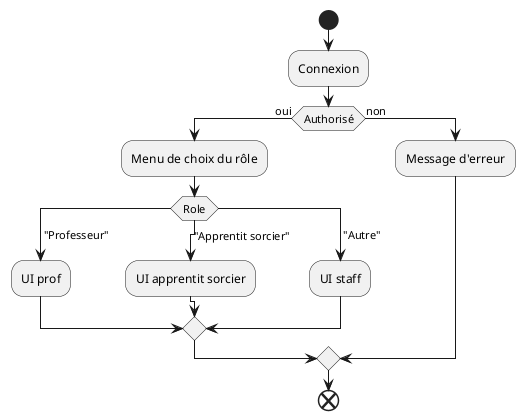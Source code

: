 @startuml activity

start

:Connexion;
if (Authorisé) then (oui)
  :Menu de choix du rôle;
  switch (Role)
  case ( "Professeur" )
    :UI prof;
  case ( "Apprentit sorcier")
    :UI apprentit sorcier;
  case ( "Autre" )
    :UI staff;
  endswitch
else (non)
  :Message d'erreur;
endif

end

@enduml
